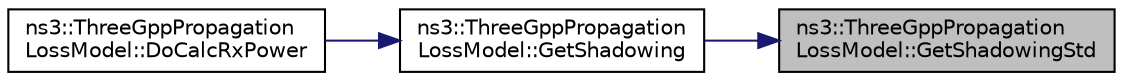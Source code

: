 digraph "ns3::ThreeGppPropagationLossModel::GetShadowingStd"
{
 // LATEX_PDF_SIZE
  edge [fontname="Helvetica",fontsize="10",labelfontname="Helvetica",labelfontsize="10"];
  node [fontname="Helvetica",fontsize="10",shape=record];
  rankdir="RL";
  Node1 [label="ns3::ThreeGppPropagation\lLossModel::GetShadowingStd",height=0.2,width=0.4,color="black", fillcolor="grey75", style="filled", fontcolor="black",tooltip="Returns the shadow fading standard deviation."];
  Node1 -> Node2 [dir="back",color="midnightblue",fontsize="10",style="solid",fontname="Helvetica"];
  Node2 [label="ns3::ThreeGppPropagation\lLossModel::GetShadowing",height=0.2,width=0.4,color="black", fillcolor="white", style="filled",URL="$classns3_1_1_three_gpp_propagation_loss_model.html#a4e032ab6fd5089af1db60757d5c021cc",tooltip="Retrieves the shadowing value by looking at m_shadowingMap."];
  Node2 -> Node3 [dir="back",color="midnightblue",fontsize="10",style="solid",fontname="Helvetica"];
  Node3 [label="ns3::ThreeGppPropagation\lLossModel::DoCalcRxPower",height=0.2,width=0.4,color="black", fillcolor="white", style="filled",URL="$classns3_1_1_three_gpp_propagation_loss_model.html#adaf716b7fd0c9f8b4cddd8403f42425b",tooltip="Computes the received power by applying the pathloss model described in 3GPP TR 38...."];
}

